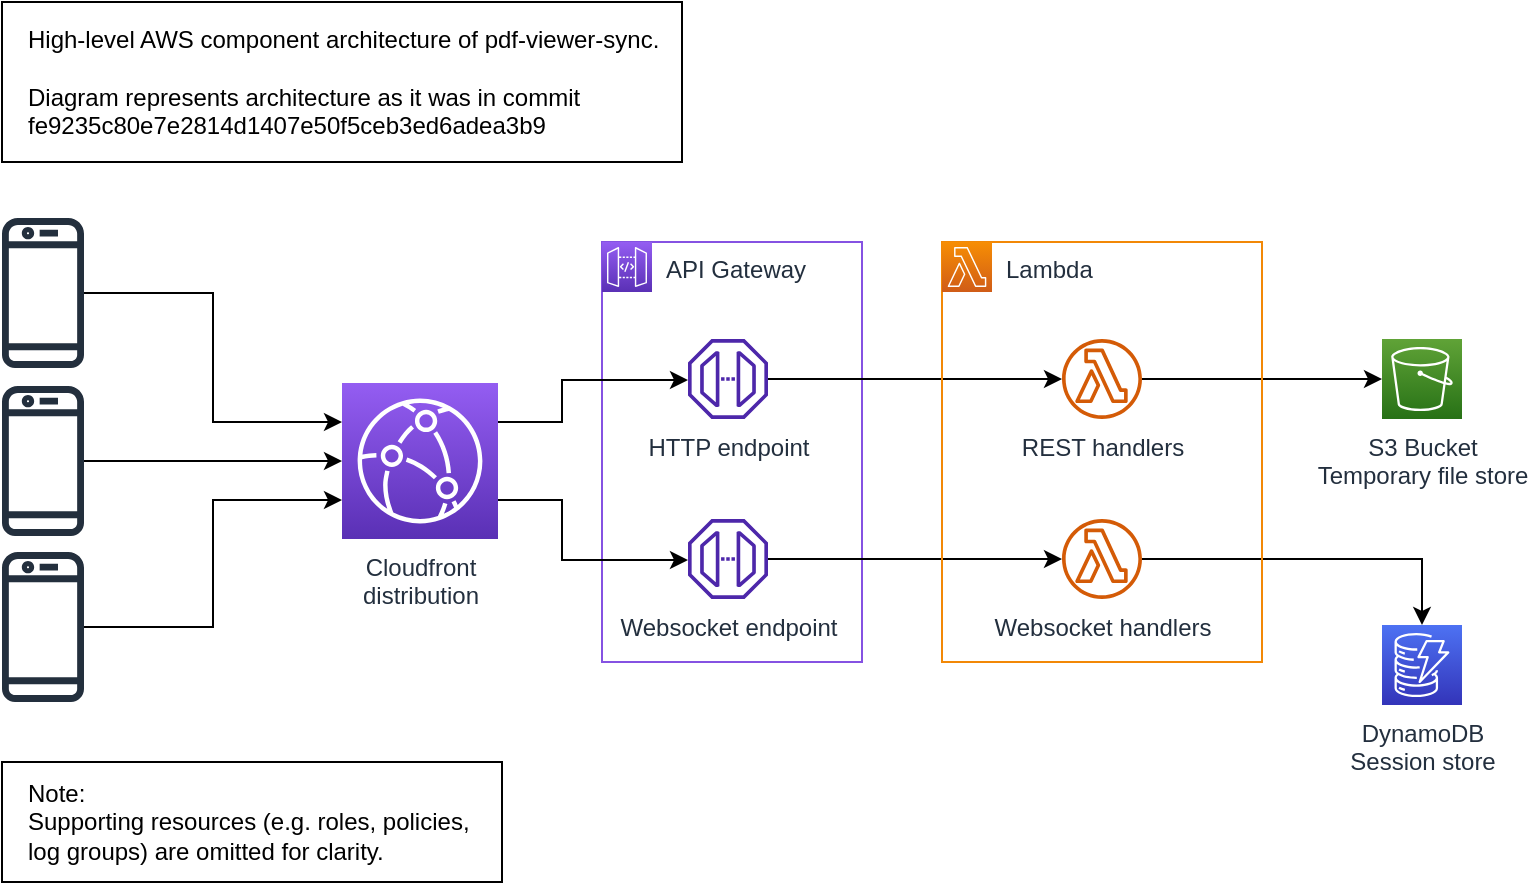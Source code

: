 <mxfile version="21.1.8" type="device">
  <diagram name="Page-1" id="QlAS6P0ZarEfJbWY2PkY">
    <mxGraphModel dx="1247" dy="650" grid="1" gridSize="10" guides="1" tooltips="1" connect="1" arrows="1" fold="1" page="0" pageScale="1" pageWidth="827" pageHeight="1169" math="0" shadow="0">
      <root>
        <mxCell id="0" />
        <mxCell id="1" parent="0" />
        <mxCell id="odi_V6lT9OdnU7UhY-RL-20" value="API Gateway" style="points=[[0,0],[0.25,0],[0.5,0],[0.75,0],[1,0],[1,0.25],[1,0.5],[1,0.75],[1,1],[0.75,1],[0.5,1],[0.25,1],[0,1],[0,0.75],[0,0.5],[0,0.25]];outlineConnect=0;gradientColor=none;html=1;whiteSpace=wrap;fontSize=12;fontStyle=0;container=1;pointerEvents=0;collapsible=0;recursiveResize=0;shape=mxgraph.aws4.group;grIcon=mxgraph.aws4.group_aws_cloud_alt;strokeColor=#8552e2;fillColor=none;verticalAlign=top;align=left;spacingLeft=30;fontColor=#232F3E;dashed=0;" parent="1" vertex="1">
          <mxGeometry x="330" y="310" width="130" height="210" as="geometry" />
        </mxCell>
        <mxCell id="odi_V6lT9OdnU7UhY-RL-3" value="" style="sketch=0;points=[[0,0,0],[0.25,0,0],[0.5,0,0],[0.75,0,0],[1,0,0],[0,1,0],[0.25,1,0],[0.5,1,0],[0.75,1,0],[1,1,0],[0,0.25,0],[0,0.5,0],[0,0.75,0],[1,0.25,0],[1,0.5,0],[1,0.75,0]];outlineConnect=0;fontColor=#232F3E;gradientColor=#945DF2;gradientDirection=north;fillColor=#5A30B5;strokeColor=#ffffff;dashed=0;verticalLabelPosition=bottom;verticalAlign=top;align=center;html=1;fontSize=12;fontStyle=0;aspect=fixed;shape=mxgraph.aws4.resourceIcon;resIcon=mxgraph.aws4.api_gateway;" parent="odi_V6lT9OdnU7UhY-RL-20" vertex="1">
          <mxGeometry width="25" height="25" as="geometry" />
        </mxCell>
        <mxCell id="odi_V6lT9OdnU7UhY-RL-26" value="HTTP endpoint" style="sketch=0;outlineConnect=0;fontColor=#232F3E;gradientColor=none;fillColor=#4D27AA;strokeColor=none;dashed=0;verticalLabelPosition=bottom;verticalAlign=top;align=center;html=1;fontSize=12;fontStyle=0;aspect=fixed;pointerEvents=1;shape=mxgraph.aws4.endpoint;movable=1;resizable=1;rotatable=1;deletable=1;editable=1;locked=0;connectable=1;" parent="odi_V6lT9OdnU7UhY-RL-20" vertex="1">
          <mxGeometry x="43" y="48.5" width="40" height="40" as="geometry" />
        </mxCell>
        <mxCell id="odi_V6lT9OdnU7UhY-RL-27" value="Websocket endpoint" style="sketch=0;outlineConnect=0;fontColor=#232F3E;gradientColor=none;fillColor=#4D27AA;strokeColor=none;dashed=0;verticalLabelPosition=bottom;verticalAlign=top;align=center;html=1;fontSize=12;fontStyle=0;aspect=fixed;pointerEvents=1;shape=mxgraph.aws4.endpoint;" parent="odi_V6lT9OdnU7UhY-RL-20" vertex="1">
          <mxGeometry x="43" y="138.5" width="40" height="40" as="geometry" />
        </mxCell>
        <mxCell id="odi_V6lT9OdnU7UhY-RL-28" style="edgeStyle=orthogonalEdgeStyle;rounded=0;orthogonalLoop=1;jettySize=auto;html=1;exitX=1;exitY=0.25;exitDx=0;exitDy=0;exitPerimeter=0;" parent="1" source="odi_V6lT9OdnU7UhY-RL-4" target="odi_V6lT9OdnU7UhY-RL-26" edge="1">
          <mxGeometry relative="1" as="geometry">
            <Array as="points">
              <mxPoint x="310" y="400" />
              <mxPoint x="310" y="379" />
            </Array>
          </mxGeometry>
        </mxCell>
        <mxCell id="odi_V6lT9OdnU7UhY-RL-29" style="edgeStyle=orthogonalEdgeStyle;rounded=0;orthogonalLoop=1;jettySize=auto;html=1;exitX=1;exitY=0.75;exitDx=0;exitDy=0;exitPerimeter=0;" parent="1" source="odi_V6lT9OdnU7UhY-RL-4" target="odi_V6lT9OdnU7UhY-RL-27" edge="1">
          <mxGeometry relative="1" as="geometry">
            <Array as="points">
              <mxPoint x="310" y="439" />
              <mxPoint x="310" y="469" />
            </Array>
          </mxGeometry>
        </mxCell>
        <mxCell id="odi_V6lT9OdnU7UhY-RL-4" value="Cloudfront&lt;br&gt;distribution" style="sketch=0;points=[[0,0,0],[0.25,0,0],[0.5,0,0],[0.75,0,0],[1,0,0],[0,1,0],[0.25,1,0],[0.5,1,0],[0.75,1,0],[1,1,0],[0,0.25,0],[0,0.5,0],[0,0.75,0],[1,0.25,0],[1,0.5,0],[1,0.75,0]];outlineConnect=0;fontColor=#232F3E;gradientColor=#945DF2;gradientDirection=north;fillColor=#5A30B5;strokeColor=#ffffff;dashed=0;verticalLabelPosition=bottom;verticalAlign=top;align=center;html=1;fontSize=12;fontStyle=0;aspect=fixed;shape=mxgraph.aws4.resourceIcon;resIcon=mxgraph.aws4.cloudfront;" parent="1" vertex="1">
          <mxGeometry x="200" y="380.5" width="78" height="78" as="geometry" />
        </mxCell>
        <mxCell id="odi_V6lT9OdnU7UhY-RL-14" style="edgeStyle=orthogonalEdgeStyle;rounded=0;orthogonalLoop=1;jettySize=auto;html=1;entryX=0;entryY=0.25;entryDx=0;entryDy=0;entryPerimeter=0;" parent="1" source="odi_V6lT9OdnU7UhY-RL-6" target="odi_V6lT9OdnU7UhY-RL-4" edge="1">
          <mxGeometry relative="1" as="geometry" />
        </mxCell>
        <mxCell id="odi_V6lT9OdnU7UhY-RL-6" value="" style="sketch=0;outlineConnect=0;fontColor=#232F3E;gradientColor=none;fillColor=#232F3D;strokeColor=none;dashed=0;verticalLabelPosition=bottom;verticalAlign=top;align=center;html=1;fontSize=12;fontStyle=0;aspect=fixed;pointerEvents=1;shape=mxgraph.aws4.mobile_client;" parent="1" vertex="1">
          <mxGeometry x="30" y="296.5" width="41" height="78" as="geometry" />
        </mxCell>
        <mxCell id="odi_V6lT9OdnU7UhY-RL-15" style="edgeStyle=orthogonalEdgeStyle;rounded=0;orthogonalLoop=1;jettySize=auto;html=1;entryX=0;entryY=0.5;entryDx=0;entryDy=0;entryPerimeter=0;" parent="1" source="odi_V6lT9OdnU7UhY-RL-9" target="odi_V6lT9OdnU7UhY-RL-4" edge="1">
          <mxGeometry relative="1" as="geometry" />
        </mxCell>
        <mxCell id="odi_V6lT9OdnU7UhY-RL-9" value="" style="sketch=0;outlineConnect=0;fontColor=#232F3E;gradientColor=none;fillColor=#232F3D;strokeColor=none;dashed=0;verticalLabelPosition=bottom;verticalAlign=top;align=center;html=1;fontSize=12;fontStyle=0;aspect=fixed;pointerEvents=1;shape=mxgraph.aws4.mobile_client;" parent="1" vertex="1">
          <mxGeometry x="30" y="380.5" width="41" height="78" as="geometry" />
        </mxCell>
        <mxCell id="odi_V6lT9OdnU7UhY-RL-16" style="edgeStyle=orthogonalEdgeStyle;rounded=0;orthogonalLoop=1;jettySize=auto;html=1;entryX=0;entryY=0.75;entryDx=0;entryDy=0;entryPerimeter=0;" parent="1" source="odi_V6lT9OdnU7UhY-RL-10" target="odi_V6lT9OdnU7UhY-RL-4" edge="1">
          <mxGeometry relative="1" as="geometry" />
        </mxCell>
        <mxCell id="odi_V6lT9OdnU7UhY-RL-10" value="" style="sketch=0;outlineConnect=0;fontColor=#232F3E;gradientColor=none;fillColor=#232F3D;strokeColor=none;dashed=0;verticalLabelPosition=bottom;verticalAlign=top;align=center;html=1;fontSize=12;fontStyle=0;aspect=fixed;pointerEvents=1;shape=mxgraph.aws4.mobile_client;" parent="1" vertex="1">
          <mxGeometry x="30" y="463.5" width="41" height="78" as="geometry" />
        </mxCell>
        <mxCell id="odi_V6lT9OdnU7UhY-RL-30" style="edgeStyle=orthogonalEdgeStyle;rounded=0;orthogonalLoop=1;jettySize=auto;html=1;" parent="1" source="odi_V6lT9OdnU7UhY-RL-26" target="odi_V6lT9OdnU7UhY-RL-24" edge="1">
          <mxGeometry relative="1" as="geometry" />
        </mxCell>
        <mxCell id="odi_V6lT9OdnU7UhY-RL-31" style="edgeStyle=orthogonalEdgeStyle;rounded=0;orthogonalLoop=1;jettySize=auto;html=1;" parent="1" source="odi_V6lT9OdnU7UhY-RL-27" target="odi_V6lT9OdnU7UhY-RL-25" edge="1">
          <mxGeometry relative="1" as="geometry" />
        </mxCell>
        <mxCell id="odi_V6lT9OdnU7UhY-RL-24" value="REST handlers" style="sketch=0;outlineConnect=0;fontColor=#232F3E;gradientColor=none;fillColor=#D45B07;strokeColor=none;dashed=0;verticalLabelPosition=bottom;verticalAlign=top;align=center;html=1;fontSize=12;fontStyle=0;aspect=fixed;pointerEvents=1;shape=mxgraph.aws4.lambda_function;" parent="1" vertex="1">
          <mxGeometry x="560" y="358.5" width="40" height="40" as="geometry" />
        </mxCell>
        <mxCell id="odi_V6lT9OdnU7UhY-RL-36" style="edgeStyle=orthogonalEdgeStyle;rounded=0;orthogonalLoop=1;jettySize=auto;html=1;entryX=0.5;entryY=0;entryDx=0;entryDy=0;entryPerimeter=0;" parent="1" source="odi_V6lT9OdnU7UhY-RL-25" target="odi_V6lT9OdnU7UhY-RL-5" edge="1">
          <mxGeometry relative="1" as="geometry" />
        </mxCell>
        <mxCell id="odi_V6lT9OdnU7UhY-RL-25" value="Websocket handlers" style="sketch=0;outlineConnect=0;fontColor=#232F3E;gradientColor=none;fillColor=#D45B07;strokeColor=none;dashed=0;verticalLabelPosition=bottom;verticalAlign=top;align=center;html=1;fontSize=12;fontStyle=0;aspect=fixed;pointerEvents=1;shape=mxgraph.aws4.lambda_function;" parent="1" vertex="1">
          <mxGeometry x="560" y="448.5" width="40" height="40" as="geometry" />
        </mxCell>
        <mxCell id="odi_V6lT9OdnU7UhY-RL-8" value="S3 Bucket&lt;br&gt;Temporary file store" style="sketch=0;points=[[0,0,0],[0.25,0,0],[0.5,0,0],[0.75,0,0],[1,0,0],[0,1,0],[0.25,1,0],[0.5,1,0],[0.75,1,0],[1,1,0],[0,0.25,0],[0,0.5,0],[0,0.75,0],[1,0.25,0],[1,0.5,0],[1,0.75,0]];outlineConnect=0;fontColor=#232F3E;gradientColor=#60A337;gradientDirection=north;fillColor=#277116;strokeColor=#ffffff;dashed=0;verticalLabelPosition=bottom;verticalAlign=top;align=center;html=1;fontSize=12;fontStyle=0;aspect=fixed;shape=mxgraph.aws4.resourceIcon;resIcon=mxgraph.aws4.s3;" parent="1" vertex="1">
          <mxGeometry x="720" y="358.5" width="40" height="40" as="geometry" />
        </mxCell>
        <mxCell id="odi_V6lT9OdnU7UhY-RL-33" style="edgeStyle=orthogonalEdgeStyle;rounded=0;orthogonalLoop=1;jettySize=auto;html=1;entryX=0;entryY=0.5;entryDx=0;entryDy=0;entryPerimeter=0;" parent="1" source="odi_V6lT9OdnU7UhY-RL-24" target="odi_V6lT9OdnU7UhY-RL-8" edge="1">
          <mxGeometry relative="1" as="geometry" />
        </mxCell>
        <mxCell id="odi_V6lT9OdnU7UhY-RL-5" value="DynamoDB&lt;br&gt;Session store" style="sketch=0;points=[[0,0,0],[0.25,0,0],[0.5,0,0],[0.75,0,0],[1,0,0],[0,1,0],[0.25,1,0],[0.5,1,0],[0.75,1,0],[1,1,0],[0,0.25,0],[0,0.5,0],[0,0.75,0],[1,0.25,0],[1,0.5,0],[1,0.75,0]];outlineConnect=0;fontColor=#232F3E;gradientColor=#4D72F3;gradientDirection=north;fillColor=#3334B9;strokeColor=#ffffff;dashed=0;verticalLabelPosition=bottom;verticalAlign=top;align=center;html=1;fontSize=12;fontStyle=0;aspect=fixed;shape=mxgraph.aws4.resourceIcon;resIcon=mxgraph.aws4.dynamodb;" parent="1" vertex="1">
          <mxGeometry x="720" y="501.5" width="40" height="40" as="geometry" />
        </mxCell>
        <mxCell id="odi_V6lT9OdnU7UhY-RL-34" value="" style="group" parent="1" vertex="1" connectable="0">
          <mxGeometry x="500" y="310" width="160" height="210" as="geometry" />
        </mxCell>
        <mxCell id="odi_V6lT9OdnU7UhY-RL-21" value="Lambda" style="points=[[0,0],[0.25,0],[0.5,0],[0.75,0],[1,0],[1,0.25],[1,0.5],[1,0.75],[1,1],[0.75,1],[0.5,1],[0.25,1],[0,1],[0,0.75],[0,0.5],[0,0.25]];outlineConnect=0;gradientColor=none;html=1;whiteSpace=wrap;fontSize=12;fontStyle=0;container=0;pointerEvents=0;collapsible=0;recursiveResize=0;shape=mxgraph.aws4.group;grIcon=mxgraph.aws4.group_aws_cloud_alt;strokeColor=#f28806;fillColor=none;verticalAlign=top;align=left;spacingLeft=30;fontColor=#232F3E;dashed=0;" parent="odi_V6lT9OdnU7UhY-RL-34" vertex="1">
          <mxGeometry width="160" height="210" as="geometry" />
        </mxCell>
        <mxCell id="odi_V6lT9OdnU7UhY-RL-7" value="" style="sketch=0;points=[[0,0,0],[0.25,0,0],[0.5,0,0],[0.75,0,0],[1,0,0],[0,1,0],[0.25,1,0],[0.5,1,0],[0.75,1,0],[1,1,0],[0,0.25,0],[0,0.5,0],[0,0.75,0],[1,0.25,0],[1,0.5,0],[1,0.75,0]];outlineConnect=0;fontColor=#232F3E;gradientColor=#F78E04;gradientDirection=north;fillColor=#D05C17;strokeColor=#ffffff;dashed=0;verticalLabelPosition=bottom;verticalAlign=top;align=center;html=1;fontSize=12;fontStyle=0;aspect=fixed;shape=mxgraph.aws4.resourceIcon;resIcon=mxgraph.aws4.lambda;" parent="odi_V6lT9OdnU7UhY-RL-34" vertex="1">
          <mxGeometry width="25" height="25" as="geometry" />
        </mxCell>
        <mxCell id="glznaEs4rfP4Ca6hVpfA-1" value="High-level AWS component architecture of pdf-viewer-sync.&lt;br&gt;&lt;br&gt;Diagram represents architecture as it was in commit&lt;br style=&quot;border-color: var(--border-color);&quot;&gt;fe9235c80e7e2814d1407e50f5ceb3ed6adea3b9" style="rounded=0;whiteSpace=wrap;html=1;align=left;spacing=3;spacingLeft=10;spacingBottom=10;spacingRight=10;spacingTop=10;" vertex="1" parent="1">
          <mxGeometry x="30" y="190" width="340" height="80" as="geometry" />
        </mxCell>
        <mxCell id="glznaEs4rfP4Ca6hVpfA-4" value="Note:&lt;br&gt;Supporting resources (e.g. roles, policies, log groups) are omitted for clarity." style="rounded=0;whiteSpace=wrap;html=1;align=left;spacing=3;spacingLeft=10;spacingBottom=10;spacingRight=10;spacingTop=10;" vertex="1" parent="1">
          <mxGeometry x="30" y="570" width="250" height="60" as="geometry" />
        </mxCell>
      </root>
    </mxGraphModel>
  </diagram>
</mxfile>
